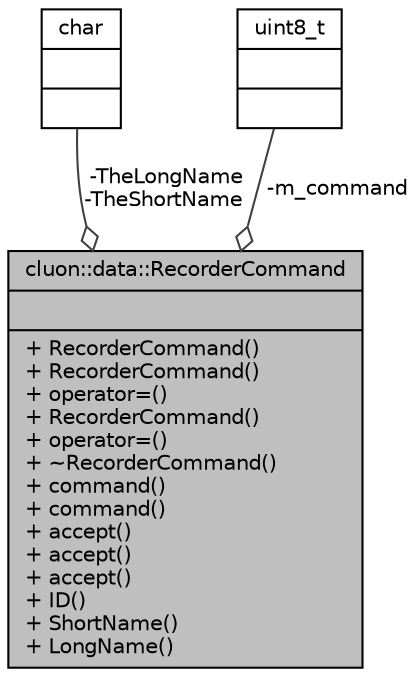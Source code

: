 digraph "cluon::data::RecorderCommand"
{
 // LATEX_PDF_SIZE
  edge [fontname="Helvetica",fontsize="10",labelfontname="Helvetica",labelfontsize="10"];
  node [fontname="Helvetica",fontsize="10",shape=record];
  Node1 [label="{cluon::data::RecorderCommand\n||+ RecorderCommand()\l+ RecorderCommand()\l+ operator=()\l+ RecorderCommand()\l+ operator=()\l+ ~RecorderCommand()\l+ command()\l+ command()\l+ accept()\l+ accept()\l+ accept()\l+ ID()\l+ ShortName()\l+ LongName()\l}",height=0.2,width=0.4,color="black", fillcolor="grey75", style="filled", fontcolor="black",tooltip=" "];
  Node2 -> Node1 [color="grey25",fontsize="10",style="solid",label=" -TheLongName\n-TheShortName" ,arrowhead="odiamond"];
  Node2 [label="{char\n||}",height=0.2,width=0.4,color="black", fillcolor="white", style="filled",tooltip=" "];
  Node3 -> Node1 [color="grey25",fontsize="10",style="solid",label=" -m_command" ,arrowhead="odiamond"];
  Node3 [label="{uint8_t\n||}",height=0.2,width=0.4,color="black", fillcolor="white", style="filled",tooltip=" "];
}
